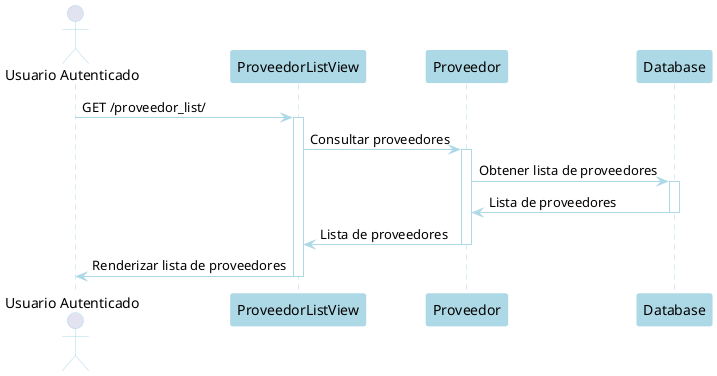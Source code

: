 @startuml
' Diagrama de Secuencia para Listar Proveedores (Aplicación Proveedores)

' Configuración de Estilo con Tono Azul
skinparam shadowing false
skinparam actorBorderColor LightBlue
skinparam participantBorderColor LightBlue
skinparam participantBackgroundColor LightBlue
skinparam arrowColor LightBlue
skinparam sequenceLifeLineBorderColor LightBlue

' Participantes
actor "Usuario Autenticado" as User
participant "ProveedorListView" as View
participant "Proveedor" as Model
participant "Database" as DB

' Flujo
User -> View: GET /proveedor_list/
activate View
View -> Model: Consultar proveedores
activate Model
Model -> DB: Obtener lista de proveedores
activate DB
DB -> Model: Lista de proveedores
deactivate DB
Model -> View: Lista de proveedores
deactivate Model

View -> User: Renderizar lista de proveedores
deactivate View

@enduml
